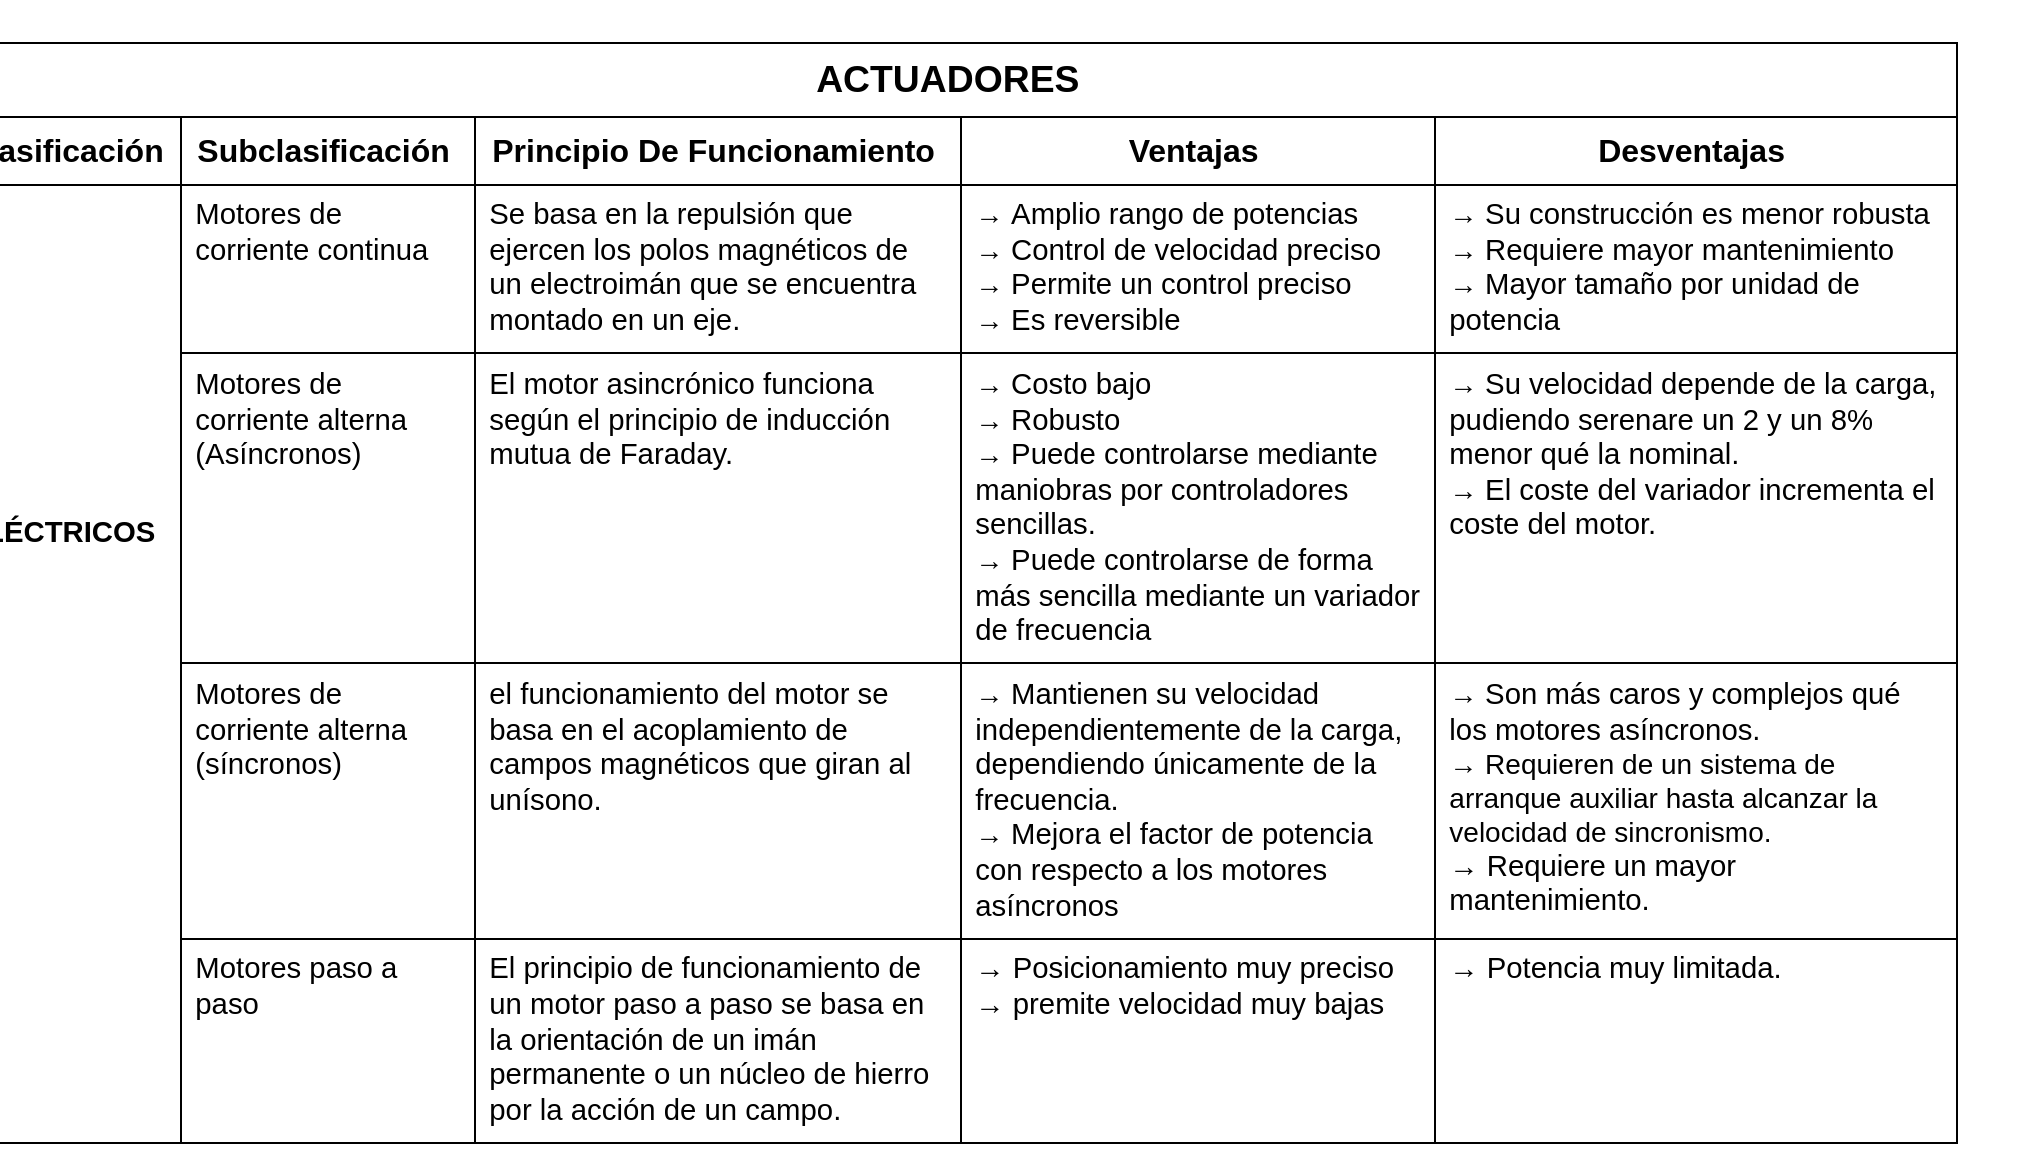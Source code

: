 <mxfile version="13.6.5">
    <diagram id="5kncwhrW63XmX-Ij5KuZ" name="Página-1">
        <mxGraphModel dx="1274" dy="2614" grid="1" gridSize="10" guides="1" tooltips="1" connect="1" arrows="1" fold="1" page="1" pageScale="1" pageWidth="1169" pageHeight="1654" background="#ffffff" math="0" shadow="0">
            <root>
                <mxCell id="0"/>
                <mxCell id="1" parent="0"/>
                <mxCell id="251" value="&lt;b style=&quot;font-weight: normal&quot; id=&quot;docs-internal-guid-b9478db9-7fff-3da3-ed6c-c19eade29e6e&quot;&gt;&lt;br&gt;&lt;div dir=&quot;ltr&quot; style=&quot;margin-left: -21pt&quot; align=&quot;left&quot;&gt;&lt;table style=&quot;border: none ; border-collapse: collapse&quot;&gt;&lt;colgroup&gt;&lt;col width=&quot;116&quot;&gt;&lt;col width=&quot;147&quot;&gt;&lt;col width=&quot;243&quot;&gt;&lt;col width=&quot;237&quot;&gt;&lt;col width=&quot;261&quot;&gt;&lt;/colgroup&gt;&lt;tbody&gt;&lt;tr style=&quot;height: 21pt&quot;&gt;&lt;td colspan=&quot;5&quot; style=&quot;border-left: solid #000000 1pt ; border-right: solid #000000 1pt ; border-bottom: solid #000000 1pt ; border-top: solid #000000 1pt ; vertical-align: top ; padding: 5pt 5pt 5pt 5pt ; overflow: hidden ; overflow-wrap: break-word&quot;&gt;&lt;p dir=&quot;ltr&quot; style=&quot;line-height: 1.2 ; text-align: center ; margin-top: 0pt ; margin-bottom: 0pt&quot;&gt;&lt;span style=&quot;font-size: 14pt; font-family: arial; color: rgb(0, 0, 0); background-color: transparent; font-weight: 700; font-style: normal; font-variant: normal; text-decoration: none; vertical-align: baseline;&quot;&gt;ACTUADORES&amp;nbsp;&lt;/span&gt;&lt;/p&gt;&lt;/td&gt;&lt;/tr&gt;&lt;tr style=&quot;height: 0pt&quot;&gt;&lt;td style=&quot;border-left: solid #000000 1pt ; border-right: solid #000000 1pt ; border-bottom: solid #000000 1pt ; border-top: solid #000000 1pt ; vertical-align: top ; padding: 5pt 5pt 5pt 5pt ; overflow: hidden ; overflow-wrap: break-word&quot;&gt;&lt;p dir=&quot;ltr&quot; style=&quot;line-height: 1.2 ; text-align: center ; margin-top: 0pt ; margin-bottom: 0pt&quot;&gt;&lt;span style=&quot;font-size: 12pt; font-family: arial; color: rgb(0, 0, 0); background-color: transparent; font-weight: 700; font-style: normal; font-variant: normal; text-decoration: none; vertical-align: baseline;&quot;&gt;Clasificación&lt;/span&gt;&lt;/p&gt;&lt;/td&gt;&lt;td style=&quot;border-left: solid #000000 1pt ; border-right: solid #000000 1pt ; border-bottom: solid #000000 1pt ; border-top: solid #000000 1pt ; vertical-align: top ; padding: 5pt 5pt 5pt 5pt ; overflow: hidden ; overflow-wrap: break-word&quot;&gt;&lt;p dir=&quot;ltr&quot; style=&quot;line-height: 1.2 ; text-align: center ; margin-top: 0pt ; margin-bottom: 0pt&quot;&gt;&lt;span style=&quot;font-size: 12pt; font-family: arial; color: rgb(0, 0, 0); background-color: transparent; font-weight: 700; font-style: normal; font-variant: normal; text-decoration: none; vertical-align: baseline;&quot;&gt;Subclasificación&amp;nbsp;&lt;/span&gt;&lt;/p&gt;&lt;/td&gt;&lt;td style=&quot;border-left: solid #000000 1pt ; border-right: solid #000000 1pt ; border-bottom: solid #000000 1pt ; border-top: solid #000000 1pt ; vertical-align: top ; padding: 5pt 5pt 5pt 5pt ; overflow: hidden ; overflow-wrap: break-word&quot;&gt;&lt;p dir=&quot;ltr&quot; style=&quot;line-height: 1.2 ; text-align: center ; margin-top: 0pt ; margin-bottom: 0pt&quot;&gt;&lt;span style=&quot;font-size: 12pt; font-family: arial; color: rgb(0, 0, 0); background-color: transparent; font-weight: 700; font-style: normal; font-variant: normal; text-decoration: none; vertical-align: baseline;&quot;&gt;Principio De Funcionamiento&amp;nbsp;&lt;/span&gt;&lt;/p&gt;&lt;/td&gt;&lt;td style=&quot;border-left: solid #000000 1pt ; border-right: solid #000000 1pt ; border-bottom: solid #000000 1pt ; border-top: solid #000000 1pt ; vertical-align: top ; padding: 5pt 5pt 5pt 5pt ; overflow: hidden ; overflow-wrap: break-word&quot;&gt;&lt;p dir=&quot;ltr&quot; style=&quot;line-height: 1.2 ; text-align: center ; margin-top: 0pt ; margin-bottom: 0pt&quot;&gt;&lt;span style=&quot;font-size: 12pt; font-family: arial; color: rgb(0, 0, 0); background-color: transparent; font-weight: 700; font-style: normal; font-variant: normal; text-decoration: none; vertical-align: baseline;&quot;&gt;Ventajas&amp;nbsp;&lt;/span&gt;&lt;/p&gt;&lt;/td&gt;&lt;td style=&quot;border-left: solid #000000 1pt ; border-right: solid #000000 1pt ; border-bottom: solid #000000 1pt ; border-top: solid #000000 1pt ; vertical-align: top ; padding: 5pt 5pt 5pt 5pt ; overflow: hidden ; overflow-wrap: break-word&quot;&gt;&lt;p dir=&quot;ltr&quot; style=&quot;line-height: 1.2 ; text-align: center ; margin-top: 0pt ; margin-bottom: 0pt&quot;&gt;&lt;span style=&quot;font-size: 12pt; font-family: arial; color: rgb(0, 0, 0); background-color: transparent; font-weight: 700; font-style: normal; font-variant: normal; text-decoration: none; vertical-align: baseline;&quot;&gt;Desventajas&amp;nbsp;&lt;/span&gt;&lt;/p&gt;&lt;/td&gt;&lt;/tr&gt;&lt;tr style=&quot;height: 21pt&quot;&gt;&lt;td rowspan=&quot;4&quot; style=&quot;border-left: solid #000000 1pt ; border-right: solid #000000 1pt ; border-bottom: solid #000000 1pt ; border-top: solid #000000 1pt ; vertical-align: top ; padding: 5pt 5pt 5pt 5pt ; overflow: hidden ; overflow-wrap: break-word&quot;&gt;&lt;br&gt;&lt;br&gt;&lt;br&gt;&lt;br&gt;&lt;br&gt;&lt;br&gt;&lt;br&gt;&lt;br&gt;&lt;br&gt;&lt;br&gt;&lt;br&gt;&lt;p dir=&quot;ltr&quot; style=&quot;line-height: 1.2 ; text-align: center ; margin-top: 0pt ; margin-bottom: 0pt&quot;&gt;&lt;span style=&quot;font-size: 11pt; font-family: arial; color: rgb(0, 0, 0); background-color: transparent; font-weight: 700; font-style: normal; font-variant: normal; text-decoration: none; vertical-align: baseline;&quot;&gt;ELÉCTRICOS&amp;nbsp;&lt;/span&gt;&lt;/p&gt;&lt;/td&gt;&lt;td style=&quot;border-left: solid #000000 1pt ; border-right: solid #000000 1pt ; border-bottom: solid #000000 1pt ; border-top: solid #000000 1pt ; vertical-align: top ; padding: 5pt 5pt 5pt 5pt ; overflow: hidden ; overflow-wrap: break-word&quot;&gt;&lt;p dir=&quot;ltr&quot; style=&quot;line-height: 1.2 ; margin-top: 0pt ; margin-bottom: 0pt&quot;&gt;&lt;span style=&quot;font-size: 11pt; font-family: arial; color: rgb(0, 0, 0); background-color: transparent; font-weight: 400; font-style: normal; font-variant: normal; text-decoration: none; vertical-align: baseline;&quot;&gt;Motores de corriente continua&lt;/span&gt;&lt;/p&gt;&lt;/td&gt;&lt;td style=&quot;border-left: solid #000000 1pt ; border-right: solid #000000 1pt ; border-bottom: solid #000000 1pt ; border-top: solid #000000 1pt ; vertical-align: top ; padding: 5pt 5pt 5pt 5pt ; overflow: hidden ; overflow-wrap: break-word&quot;&gt;&lt;p dir=&quot;ltr&quot; style=&quot;line-height: 1.2 ; margin-top: 0pt ; margin-bottom: 0pt&quot;&gt;&lt;span style=&quot;font-size: 11pt; font-family: arial; color: rgb(0, 0, 0); background-color: transparent; font-weight: 400; font-style: normal; font-variant: normal; text-decoration: none; vertical-align: baseline;&quot;&gt;Se basa en la repulsión que ejercen los polos magnéticos de un electroimán que se encuentra montado en un eje.&lt;/span&gt;&lt;/p&gt;&lt;/td&gt;&lt;td style=&quot;border-left: solid #000000 1pt ; border-right: solid #000000 1pt ; border-bottom: solid #000000 1pt ; border-top: solid #000000 1pt ; vertical-align: top ; padding: 5pt 5pt 5pt 5pt ; overflow: hidden ; overflow-wrap: break-word&quot;&gt;&lt;p dir=&quot;ltr&quot; style=&quot;line-height: 1.2 ; margin-top: 0pt ; margin-bottom: 0pt&quot;&gt;&lt;span style=&quot;font-size: 10.5pt; font-family: arial; color: rgb(0, 0, 0); background-color: rgb(255, 255, 255); font-weight: 400; font-style: normal; font-variant: normal; text-decoration: none; vertical-align: baseline;&quot;&gt;→ &lt;/span&gt;&lt;span style=&quot;font-size: 11pt; font-family: arial; color: rgb(0, 0, 0); background-color: transparent; font-weight: 400; font-style: normal; font-variant: normal; text-decoration: none; vertical-align: baseline;&quot;&gt;Amplio rango de potencias&amp;nbsp;&lt;/span&gt;&lt;/p&gt;&lt;p dir=&quot;ltr&quot; style=&quot;line-height: 1.2 ; margin-top: 0pt ; margin-bottom: 0pt&quot;&gt;&lt;span style=&quot;font-size: 10.5pt; font-family: arial; color: rgb(0, 0, 0); background-color: rgb(255, 255, 255); font-weight: 400; font-style: normal; font-variant: normal; text-decoration: none; vertical-align: baseline;&quot;&gt;→ &lt;/span&gt;&lt;span style=&quot;font-size: 11pt; font-family: arial; color: rgb(0, 0, 0); background-color: transparent; font-weight: 400; font-style: normal; font-variant: normal; text-decoration: none; vertical-align: baseline;&quot;&gt;Control de velocidad preciso&amp;nbsp;&lt;/span&gt;&lt;/p&gt;&lt;p dir=&quot;ltr&quot; style=&quot;line-height: 1.2 ; margin-top: 0pt ; margin-bottom: 0pt&quot;&gt;&lt;span style=&quot;font-size: 10.5pt; font-family: arial; color: rgb(0, 0, 0); background-color: rgb(255, 255, 255); font-weight: 400; font-style: normal; font-variant: normal; text-decoration: none; vertical-align: baseline;&quot;&gt;→ &lt;/span&gt;&lt;span style=&quot;font-size: 11pt; font-family: arial; color: rgb(0, 0, 0); background-color: transparent; font-weight: 400; font-style: normal; font-variant: normal; text-decoration: none; vertical-align: baseline;&quot;&gt;Permite un control preciso&amp;nbsp;&lt;/span&gt;&lt;/p&gt;&lt;p dir=&quot;ltr&quot; style=&quot;line-height: 1.2 ; margin-top: 0pt ; margin-bottom: 0pt&quot;&gt;&lt;span style=&quot;font-size: 10.5pt; font-family: arial; color: rgb(0, 0, 0); background-color: rgb(255, 255, 255); font-weight: 400; font-style: normal; font-variant: normal; text-decoration: none; vertical-align: baseline;&quot;&gt;→ &lt;/span&gt;&lt;span style=&quot;font-size: 11pt; font-family: arial; color: rgb(0, 0, 0); background-color: transparent; font-weight: 400; font-style: normal; font-variant: normal; text-decoration: none; vertical-align: baseline;&quot;&gt;Es reversible&amp;nbsp;&lt;/span&gt;&lt;/p&gt;&lt;/td&gt;&lt;td style=&quot;border-left: solid #000000 1pt ; border-right: solid #000000 1pt ; border-bottom: solid #000000 1pt ; border-top: solid #000000 1pt ; vertical-align: top ; padding: 5pt 5pt 5pt 5pt ; overflow: hidden ; overflow-wrap: break-word&quot;&gt;&lt;p dir=&quot;ltr&quot; style=&quot;line-height: 1.2 ; margin-top: 0pt ; margin-bottom: 0pt&quot;&gt;&lt;span style=&quot;font-size: 10.5pt; font-family: arial; color: rgb(0, 0, 0); background-color: rgb(255, 255, 255); font-weight: 400; font-style: normal; font-variant: normal; text-decoration: none; vertical-align: baseline;&quot;&gt;→ &lt;/span&gt;&lt;span style=&quot;font-size: 11pt; font-family: arial; color: rgb(0, 0, 0); background-color: transparent; font-weight: 400; font-style: normal; font-variant: normal; text-decoration: none; vertical-align: baseline;&quot;&gt;Su construcción es menor robusta&lt;/span&gt;&lt;/p&gt;&lt;p dir=&quot;ltr&quot; style=&quot;line-height: 1.2 ; margin-top: 0pt ; margin-bottom: 0pt&quot;&gt;&lt;span style=&quot;font-size: 10.5pt; font-family: arial; color: rgb(0, 0, 0); background-color: rgb(255, 255, 255); font-weight: 400; font-style: normal; font-variant: normal; text-decoration: none; vertical-align: baseline;&quot;&gt;→ &lt;/span&gt;&lt;span style=&quot;font-size: 11pt; font-family: arial; color: rgb(0, 0, 0); background-color: transparent; font-weight: 400; font-style: normal; font-variant: normal; text-decoration: none; vertical-align: baseline;&quot;&gt;Requiere mayor mantenimiento&amp;nbsp;&lt;/span&gt;&lt;/p&gt;&lt;p dir=&quot;ltr&quot; style=&quot;line-height: 1.2 ; margin-top: 0pt ; margin-bottom: 0pt&quot;&gt;&lt;span style=&quot;font-size: 10.5pt; font-family: arial; color: rgb(0, 0, 0); background-color: rgb(255, 255, 255); font-weight: 400; font-style: normal; font-variant: normal; text-decoration: none; vertical-align: baseline;&quot;&gt;→ &lt;/span&gt;&lt;span style=&quot;font-size: 11pt; font-family: arial; color: rgb(0, 0, 0); background-color: transparent; font-weight: 400; font-style: normal; font-variant: normal; text-decoration: none; vertical-align: baseline;&quot;&gt;Mayor tamaño por unidad de potencia&amp;nbsp;&lt;/span&gt;&lt;/p&gt;&lt;/td&gt;&lt;/tr&gt;&lt;tr style=&quot;height: 21pt&quot;&gt;&lt;td style=&quot;border-left: solid #000000 1pt ; border-right: solid #000000 1pt ; border-bottom: solid #000000 1pt ; border-top: solid #000000 1pt ; vertical-align: top ; padding: 5pt 5pt 5pt 5pt ; overflow: hidden ; overflow-wrap: break-word&quot;&gt;&lt;p dir=&quot;ltr&quot; style=&quot;line-height: 1.2 ; margin-top: 0pt ; margin-bottom: 0pt&quot;&gt;&lt;span style=&quot;font-size: 11pt; font-family: arial; color: rgb(0, 0, 0); background-color: transparent; font-weight: 400; font-style: normal; font-variant: normal; text-decoration: none; vertical-align: baseline;&quot;&gt;Motores de corriente alterna (Asíncronos)&amp;nbsp;&lt;/span&gt;&lt;/p&gt;&lt;/td&gt;&lt;td style=&quot;border-left: solid #000000 1pt ; border-right: solid #000000 1pt ; border-bottom: solid #000000 1pt ; border-top: solid #000000 1pt ; vertical-align: top ; padding: 5pt 5pt 5pt 5pt ; overflow: hidden ; overflow-wrap: break-word&quot;&gt;&lt;p dir=&quot;ltr&quot; style=&quot;line-height: 1.2 ; margin-top: 0pt ; margin-bottom: 0pt&quot;&gt;&lt;span style=&quot;font-size: 11pt; font-family: arial; color: rgb(0, 0, 0); background-color: transparent; font-weight: 400; font-style: normal; font-variant: normal; text-decoration: none; vertical-align: baseline;&quot;&gt;El motor asincrónico funciona según el principio de inducción mutua de Faraday.&lt;/span&gt;&lt;/p&gt;&lt;/td&gt;&lt;td style=&quot;border-left: solid #000000 1pt ; border-right: solid #000000 1pt ; border-bottom: solid #000000 1pt ; border-top: solid #000000 1pt ; vertical-align: top ; padding: 5pt 5pt 5pt 5pt ; overflow: hidden ; overflow-wrap: break-word&quot;&gt;&lt;p dir=&quot;ltr&quot; style=&quot;line-height: 1.2 ; margin-top: 0pt ; margin-bottom: 0pt&quot;&gt;&lt;span style=&quot;font-size: 10.5pt; font-family: arial; color: rgb(0, 0, 0); background-color: rgb(255, 255, 255); font-weight: 400; font-style: normal; font-variant: normal; text-decoration: none; vertical-align: baseline;&quot;&gt;→ &lt;/span&gt;&lt;span style=&quot;font-size: 11pt; font-family: arial; color: rgb(0, 0, 0); background-color: transparent; font-weight: 400; font-style: normal; font-variant: normal; text-decoration: none; vertical-align: baseline;&quot;&gt;Costo bajo&amp;nbsp;&lt;/span&gt;&lt;/p&gt;&lt;p dir=&quot;ltr&quot; style=&quot;line-height: 1.2 ; margin-top: 0pt ; margin-bottom: 0pt&quot;&gt;&lt;span style=&quot;font-size: 10.5pt; font-family: arial; color: rgb(0, 0, 0); background-color: rgb(255, 255, 255); font-weight: 400; font-style: normal; font-variant: normal; text-decoration: none; vertical-align: baseline;&quot;&gt;→ &lt;/span&gt;&lt;span style=&quot;font-size: 11pt; font-family: arial; color: rgb(0, 0, 0); background-color: transparent; font-weight: 400; font-style: normal; font-variant: normal; text-decoration: none; vertical-align: baseline;&quot;&gt;Robusto&amp;nbsp;&lt;/span&gt;&lt;/p&gt;&lt;p dir=&quot;ltr&quot; style=&quot;line-height: 1.2 ; margin-top: 0pt ; margin-bottom: 0pt&quot;&gt;&lt;span style=&quot;font-size: 10.5pt; font-family: arial; color: rgb(0, 0, 0); background-color: rgb(255, 255, 255); font-weight: 400; font-style: normal; font-variant: normal; text-decoration: none; vertical-align: baseline;&quot;&gt;→ &lt;/span&gt;&lt;span style=&quot;font-size: 11pt; font-family: arial; color: rgb(0, 0, 0); background-color: transparent; font-weight: 400; font-style: normal; font-variant: normal; text-decoration: none; vertical-align: baseline;&quot;&gt;Puede controlarse mediante maniobras por controladores sencillas.&lt;/span&gt;&lt;/p&gt;&lt;p dir=&quot;ltr&quot; style=&quot;line-height: 1.2 ; margin-top: 0pt ; margin-bottom: 0pt&quot;&gt;&lt;span style=&quot;font-size: 10.5pt; font-family: arial; color: rgb(0, 0, 0); background-color: rgb(255, 255, 255); font-weight: 400; font-style: normal; font-variant: normal; text-decoration: none; vertical-align: baseline;&quot;&gt;→ &lt;/span&gt;&lt;span style=&quot;font-size: 11pt; font-family: arial; color: rgb(0, 0, 0); background-color: transparent; font-weight: 400; font-style: normal; font-variant: normal; text-decoration: none; vertical-align: baseline;&quot;&gt;Puede controlarse de forma más sencilla mediante un variador de frecuencia&amp;nbsp;&lt;/span&gt;&lt;/p&gt;&lt;/td&gt;&lt;td style=&quot;border-left: solid #000000 1pt ; border-right: solid #000000 1pt ; border-bottom: solid #000000 1pt ; border-top: solid #000000 1pt ; vertical-align: top ; padding: 5pt 5pt 5pt 5pt ; overflow: hidden ; overflow-wrap: break-word&quot;&gt;&lt;p dir=&quot;ltr&quot; style=&quot;line-height: 1.2 ; margin-top: 0pt ; margin-bottom: 0pt&quot;&gt;&lt;span style=&quot;font-size: 10.5pt; font-family: arial; color: rgb(0, 0, 0); background-color: rgb(255, 255, 255); font-weight: 400; font-style: normal; font-variant: normal; text-decoration: none; vertical-align: baseline;&quot;&gt;→ &lt;/span&gt;&lt;span style=&quot;font-size: 11pt; font-family: arial; color: rgb(0, 0, 0); background-color: transparent; font-weight: 400; font-style: normal; font-variant: normal; text-decoration: none; vertical-align: baseline;&quot;&gt;Su velocidad depende de la carga, pudiendo serenare un 2 y un 8% menor qué la nominal.&lt;/span&gt;&lt;/p&gt;&lt;p dir=&quot;ltr&quot; style=&quot;line-height: 1.2 ; margin-top: 0pt ; margin-bottom: 0pt&quot;&gt;&lt;span style=&quot;font-size: 10.5pt; font-family: arial; color: rgb(0, 0, 0); background-color: rgb(255, 255, 255); font-weight: 400; font-style: normal; font-variant: normal; text-decoration: none; vertical-align: baseline;&quot;&gt;→ &lt;/span&gt;&lt;span style=&quot;font-size: 11pt; font-family: arial; color: rgb(0, 0, 0); background-color: transparent; font-weight: 400; font-style: normal; font-variant: normal; text-decoration: none; vertical-align: baseline;&quot;&gt;El coste del variador incrementa el coste del motor.&lt;/span&gt;&lt;/p&gt;&lt;/td&gt;&lt;/tr&gt;&lt;tr style=&quot;height: 21pt&quot;&gt;&lt;td style=&quot;border-left: solid #000000 1pt ; border-right: solid #000000 1pt ; border-bottom: solid #000000 1pt ; border-top: solid #000000 1pt ; vertical-align: top ; padding: 5pt 5pt 5pt 5pt ; overflow: hidden ; overflow-wrap: break-word&quot;&gt;&lt;p dir=&quot;ltr&quot; style=&quot;line-height: 1.2 ; margin-top: 0pt ; margin-bottom: 0pt&quot;&gt;&lt;span style=&quot;font-size: 11pt; font-family: arial; color: rgb(0, 0, 0); background-color: transparent; font-weight: 400; font-style: normal; font-variant: normal; text-decoration: none; vertical-align: baseline;&quot;&gt;Motores de corriente alterna (síncronos)&lt;/span&gt;&lt;/p&gt;&lt;/td&gt;&lt;td style=&quot;border-left: solid #000000 1pt ; border-right: solid #000000 1pt ; border-bottom: solid #000000 1pt ; border-top: solid #000000 1pt ; vertical-align: top ; padding: 5pt 5pt 5pt 5pt ; overflow: hidden ; overflow-wrap: break-word&quot;&gt;&lt;p dir=&quot;ltr&quot; style=&quot;line-height: 1.2 ; margin-top: 0pt ; margin-bottom: 0pt&quot;&gt;&lt;span style=&quot;font-size: 11pt; font-family: arial; color: rgb(0, 0, 0); background-color: transparent; font-weight: 400; font-style: normal; font-variant: normal; text-decoration: none; vertical-align: baseline;&quot;&gt;el funcionamiento del motor se basa en el acoplamiento de campos magnéticos que giran al unísono.&lt;/span&gt;&lt;/p&gt;&lt;/td&gt;&lt;td style=&quot;border-left: solid #000000 1pt ; border-right: solid #000000 1pt ; border-bottom: solid #000000 1pt ; border-top: solid #000000 1pt ; vertical-align: top ; padding: 5pt 5pt 5pt 5pt ; overflow: hidden ; overflow-wrap: break-word&quot;&gt;&lt;p dir=&quot;ltr&quot; style=&quot;line-height: 1.2 ; margin-top: 0pt ; margin-bottom: 0pt&quot;&gt;&lt;span style=&quot;font-size: 10.5pt; font-family: arial; color: rgb(0, 0, 0); background-color: rgb(255, 255, 255); font-weight: 400; font-style: normal; font-variant: normal; text-decoration: none; vertical-align: baseline;&quot;&gt;→ &lt;/span&gt;&lt;span style=&quot;font-size: 11pt; font-family: arial; color: rgb(0, 0, 0); background-color: transparent; font-weight: 400; font-style: normal; font-variant: normal; text-decoration: none; vertical-align: baseline;&quot;&gt;Mantienen su velocidad independientemente de la carga, dependiendo únicamente de la frecuencia.&amp;nbsp;&lt;/span&gt;&lt;/p&gt;&lt;p dir=&quot;ltr&quot; style=&quot;line-height: 1.2 ; margin-top: 0pt ; margin-bottom: 0pt&quot;&gt;&lt;span style=&quot;font-size: 10.5pt; font-family: arial; color: rgb(0, 0, 0); background-color: rgb(255, 255, 255); font-weight: 400; font-style: normal; font-variant: normal; text-decoration: none; vertical-align: baseline;&quot;&gt;→ &lt;/span&gt;&lt;span style=&quot;font-size: 11pt; font-family: arial; color: rgb(0, 0, 0); background-color: rgb(255, 255, 255); font-weight: 400; font-style: normal; font-variant: normal; text-decoration: none; vertical-align: baseline;&quot;&gt;Mejora el factor de potencia con respecto a los motores asíncronos&lt;/span&gt;&lt;/p&gt;&lt;/td&gt;&lt;td style=&quot;border-left: solid #000000 1pt ; border-right: solid #000000 1pt ; border-bottom: solid #000000 1pt ; border-top: solid #000000 1pt ; vertical-align: top ; padding: 5pt 5pt 5pt 5pt ; overflow: hidden ; overflow-wrap: break-word&quot;&gt;&lt;p dir=&quot;ltr&quot; style=&quot;line-height: 1.2 ; margin-top: 0pt ; margin-bottom: 0pt&quot;&gt;&lt;span style=&quot;font-size: 10.5pt; font-family: arial; color: rgb(0, 0, 0); background-color: rgb(255, 255, 255); font-weight: 400; font-style: normal; font-variant: normal; text-decoration: none; vertical-align: baseline;&quot;&gt;→ &lt;/span&gt;&lt;span style=&quot;font-size: 11pt; font-family: arial; color: rgb(0, 0, 0); background-color: rgb(255, 255, 255); font-weight: 400; font-style: normal; font-variant: normal; text-decoration: none; vertical-align: baseline;&quot;&gt;Son más caros y complejos qué los motores asíncronos.&amp;nbsp;&lt;/span&gt;&lt;/p&gt;&lt;p dir=&quot;ltr&quot; style=&quot;line-height: 1.2 ; margin-top: 0pt ; margin-bottom: 0pt&quot;&gt;&lt;span style=&quot;font-size: 10.5pt; font-family: arial; color: rgb(0, 0, 0); background-color: rgb(255, 255, 255); font-weight: 400; font-style: normal; font-variant: normal; text-decoration: none; vertical-align: baseline;&quot;&gt;→ Requieren de un sistema de arranque auxiliar hasta alcanzar la velocidad de sincronismo.&lt;/span&gt;&lt;/p&gt;&lt;p dir=&quot;ltr&quot; style=&quot;line-height: 1.2 ; margin-top: 0pt ; margin-bottom: 0pt&quot;&gt;&lt;span style=&quot;font-size: 11pt; font-family: arial; color: rgb(0, 0, 0); background-color: rgb(255, 255, 255); font-weight: 400; font-style: normal; font-variant: normal; text-decoration: none; vertical-align: baseline;&quot;&gt;→ Requiere un mayor mantenimiento.&amp;nbsp;&lt;/span&gt;&lt;/p&gt;&lt;/td&gt;&lt;/tr&gt;&lt;tr style=&quot;height: 21pt&quot;&gt;&lt;td style=&quot;border-left: solid #000000 1pt ; border-right: solid #000000 1pt ; border-bottom: solid #000000 1pt ; border-top: solid #000000 1pt ; vertical-align: top ; padding: 5pt 5pt 5pt 5pt ; overflow: hidden ; overflow-wrap: break-word&quot;&gt;&lt;p dir=&quot;ltr&quot; style=&quot;line-height: 1.2 ; margin-top: 0pt ; margin-bottom: 0pt&quot;&gt;&lt;span style=&quot;font-size: 11pt; font-family: arial; color: rgb(0, 0, 0); background-color: transparent; font-weight: 400; font-style: normal; font-variant: normal; text-decoration: none; vertical-align: baseline;&quot;&gt;Motores paso a paso&amp;nbsp;&lt;/span&gt;&lt;/p&gt;&lt;/td&gt;&lt;td style=&quot;border-left: solid #000000 1pt ; border-right: solid #000000 1pt ; border-bottom: solid #000000 1pt ; border-top: solid #000000 1pt ; vertical-align: top ; padding: 5pt 5pt 5pt 5pt ; overflow: hidden ; overflow-wrap: break-word&quot;&gt;&lt;p dir=&quot;ltr&quot; style=&quot;line-height: 1.2 ; margin-top: 0pt ; margin-bottom: 0pt&quot;&gt;&lt;span style=&quot;font-size: 11pt; font-family: arial; color: rgb(0, 0, 0); background-color: transparent; font-weight: 400; font-style: normal; font-variant: normal; text-decoration: none; vertical-align: baseline;&quot;&gt;El principio de funcionamiento de un motor paso a paso se basa en la orientación de un imán permanente o un núcleo de hierro por la acción de un campo.&lt;/span&gt;&lt;/p&gt;&lt;/td&gt;&lt;td style=&quot;border-left: solid #000000 1pt ; border-right: solid #000000 1pt ; border-bottom: solid #000000 1pt ; border-top: solid #000000 1pt ; vertical-align: top ; padding: 5pt 5pt 5pt 5pt ; overflow: hidden ; overflow-wrap: break-word&quot;&gt;&lt;p dir=&quot;ltr&quot; style=&quot;line-height: 1.2 ; margin-top: 0pt ; margin-bottom: 0pt&quot;&gt;&lt;span style=&quot;font-size: 11pt; font-family: arial; color: rgb(0, 0, 0); background-color: rgb(255, 255, 255); font-weight: 400; font-style: normal; font-variant: normal; text-decoration: none; vertical-align: baseline;&quot;&gt;→ Posicionamiento muy preciso&amp;nbsp;&lt;/span&gt;&lt;/p&gt;&lt;p dir=&quot;ltr&quot; style=&quot;line-height: 1.2 ; margin-top: 0pt ; margin-bottom: 0pt&quot;&gt;&lt;span style=&quot;font-size: 11pt; font-family: arial; color: rgb(0, 0, 0); background-color: rgb(255, 255, 255); font-weight: 400; font-style: normal; font-variant: normal; text-decoration: none; vertical-align: baseline;&quot;&gt;→ premite velocidad muy bajas&lt;/span&gt;&lt;/p&gt;&lt;/td&gt;&lt;td style=&quot;border-left: solid #000000 1pt ; border-right: solid #000000 1pt ; border-bottom: solid #000000 1pt ; border-top: solid #000000 1pt ; vertical-align: top ; padding: 5pt 5pt 5pt 5pt ; overflow: hidden ; overflow-wrap: break-word&quot;&gt;&lt;p dir=&quot;ltr&quot; style=&quot;line-height: 1.2 ; margin-top: 0pt ; margin-bottom: 0pt&quot;&gt;&lt;span style=&quot;font-size: 11pt; font-family: arial; color: rgb(0, 0, 0); background-color: rgb(255, 255, 255); font-weight: 400; font-style: normal; font-variant: normal; text-decoration: none; vertical-align: baseline;&quot;&gt;→ Potencia muy limitada.&lt;/span&gt;&lt;/p&gt;&lt;/td&gt;&lt;/tr&gt;&lt;/tbody&gt;&lt;/table&gt;&lt;/div&gt;&lt;/b&gt;" style="text;whiteSpace=wrap;html=1;" vertex="1" parent="1">
                    <mxGeometry x="50" y="-20" width="1020" height="580" as="geometry"/>
                </mxCell>
            </root>
        </mxGraphModel>
    </diagram>
</mxfile>